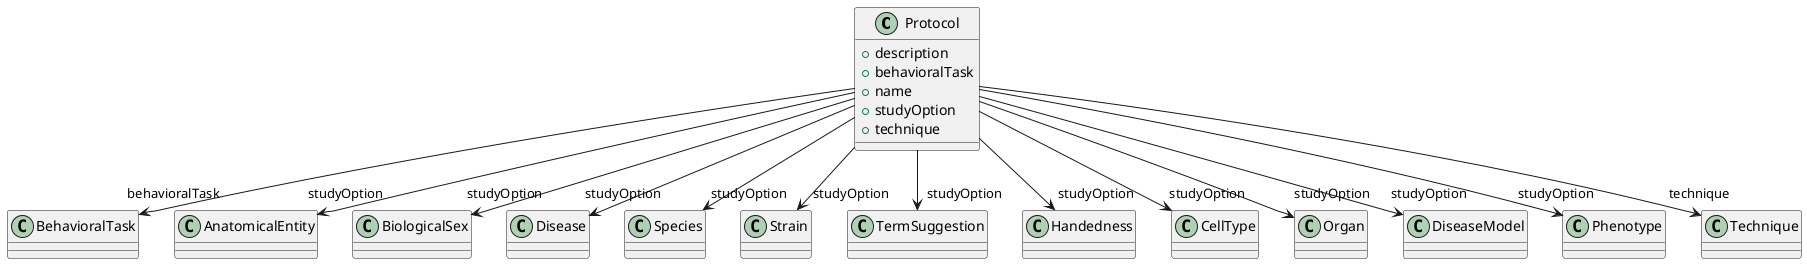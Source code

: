 @startuml
class Protocol {
+description
+behavioralTask
+name
+studyOption
+technique

}
Protocol -d-> "behavioralTask" BehavioralTask
Protocol -d-> "studyOption" AnatomicalEntity
Protocol -d-> "studyOption" BiologicalSex
Protocol -d-> "studyOption" Disease
Protocol -d-> "studyOption" Species
Protocol -d-> "studyOption" Strain
Protocol -d-> "studyOption" TermSuggestion
Protocol -d-> "studyOption" Handedness
Protocol -d-> "studyOption" CellType
Protocol -d-> "studyOption" Organ
Protocol -d-> "studyOption" DiseaseModel
Protocol -d-> "studyOption" Phenotype
Protocol -d-> "technique" Technique

@enduml